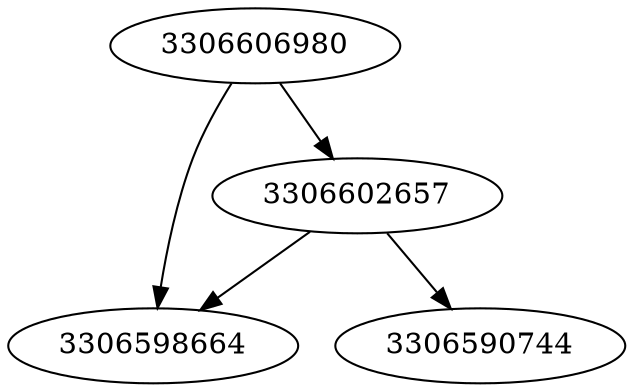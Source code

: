 strict digraph  {
3306590744;
3306598664;
3306602657;
3306606980;
3306602657 -> 3306590744;
3306602657 -> 3306598664;
3306606980 -> 3306602657;
3306606980 -> 3306598664;
}
